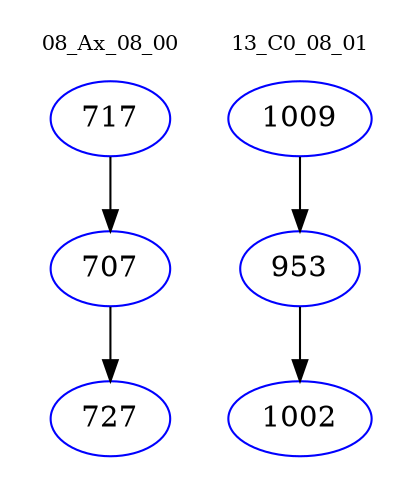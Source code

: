 digraph{
subgraph cluster_0 {
color = white
label = "08_Ax_08_00";
fontsize=10;
T0_717 [label="717", color="blue"]
T0_717 -> T0_707 [color="black"]
T0_707 [label="707", color="blue"]
T0_707 -> T0_727 [color="black"]
T0_727 [label="727", color="blue"]
}
subgraph cluster_1 {
color = white
label = "13_C0_08_01";
fontsize=10;
T1_1009 [label="1009", color="blue"]
T1_1009 -> T1_953 [color="black"]
T1_953 [label="953", color="blue"]
T1_953 -> T1_1002 [color="black"]
T1_1002 [label="1002", color="blue"]
}
}
